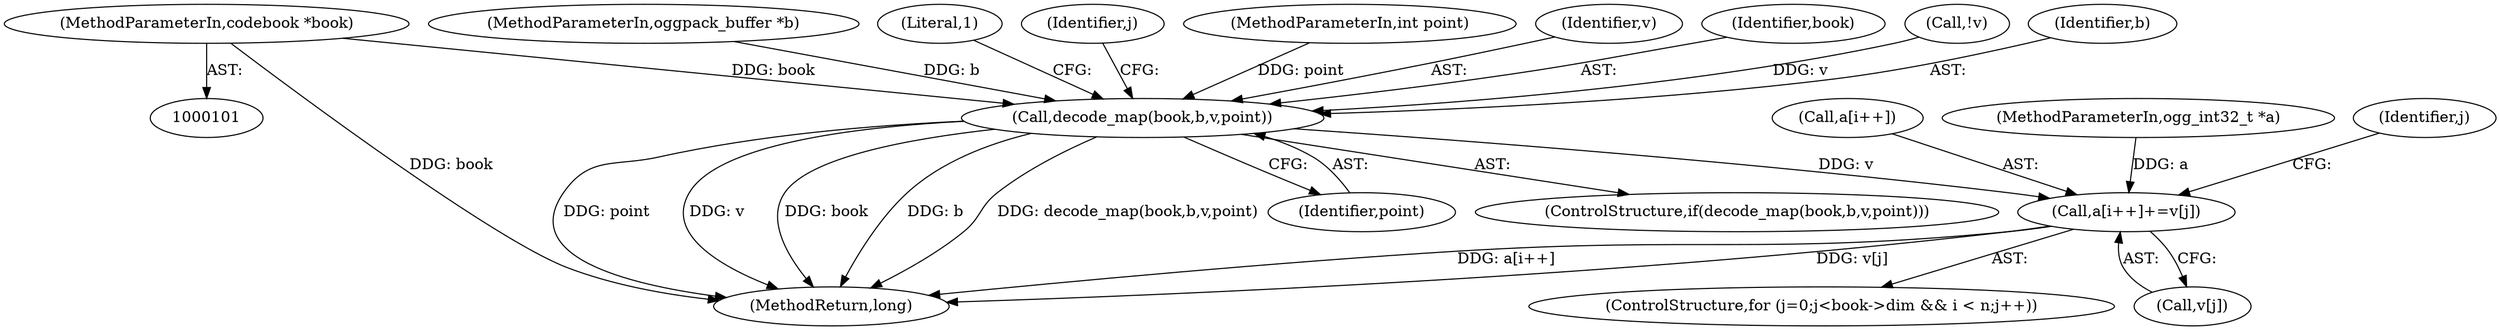 digraph "0_Android_eeb4e45d5683f88488c083ecf142dc89bc3f0b47_4@pointer" {
"1000102" [label="(MethodParameterIn,codebook *book)"];
"1000138" [label="(Call,decode_map(book,b,v,point))"];
"1000161" [label="(Call,a[i++]+=v[j])"];
"1000104" [label="(MethodParameterIn,oggpack_buffer *b)"];
"1000102" [label="(MethodParameterIn,codebook *book)"];
"1000145" [label="(Literal,1)"];
"1000148" [label="(Identifier,j)"];
"1000142" [label="(Identifier,point)"];
"1000106" [label="(MethodParameterIn,int point)"];
"1000138" [label="(Call,decode_map(book,b,v,point))"];
"1000141" [label="(Identifier,v)"];
"1000162" [label="(Call,a[i++])"];
"1000139" [label="(Identifier,book)"];
"1000161" [label="(Call,a[i++]+=v[j])"];
"1000166" [label="(Call,v[j])"];
"1000124" [label="(Call,!v)"];
"1000137" [label="(ControlStructure,if(decode_map(book,b,v,point)))"];
"1000146" [label="(ControlStructure,for (j=0;j<book->dim && i < n;j++))"];
"1000103" [label="(MethodParameterIn,ogg_int32_t *a)"];
"1000171" [label="(MethodReturn,long)"];
"1000160" [label="(Identifier,j)"];
"1000140" [label="(Identifier,b)"];
"1000102" -> "1000101"  [label="AST: "];
"1000102" -> "1000171"  [label="DDG: book"];
"1000102" -> "1000138"  [label="DDG: book"];
"1000138" -> "1000137"  [label="AST: "];
"1000138" -> "1000142"  [label="CFG: "];
"1000139" -> "1000138"  [label="AST: "];
"1000140" -> "1000138"  [label="AST: "];
"1000141" -> "1000138"  [label="AST: "];
"1000142" -> "1000138"  [label="AST: "];
"1000145" -> "1000138"  [label="CFG: "];
"1000148" -> "1000138"  [label="CFG: "];
"1000138" -> "1000171"  [label="DDG: point"];
"1000138" -> "1000171"  [label="DDG: v"];
"1000138" -> "1000171"  [label="DDG: book"];
"1000138" -> "1000171"  [label="DDG: b"];
"1000138" -> "1000171"  [label="DDG: decode_map(book,b,v,point)"];
"1000104" -> "1000138"  [label="DDG: b"];
"1000124" -> "1000138"  [label="DDG: v"];
"1000106" -> "1000138"  [label="DDG: point"];
"1000138" -> "1000161"  [label="DDG: v"];
"1000161" -> "1000146"  [label="AST: "];
"1000161" -> "1000166"  [label="CFG: "];
"1000162" -> "1000161"  [label="AST: "];
"1000166" -> "1000161"  [label="AST: "];
"1000160" -> "1000161"  [label="CFG: "];
"1000161" -> "1000171"  [label="DDG: a[i++]"];
"1000161" -> "1000171"  [label="DDG: v[j]"];
"1000103" -> "1000161"  [label="DDG: a"];
}
